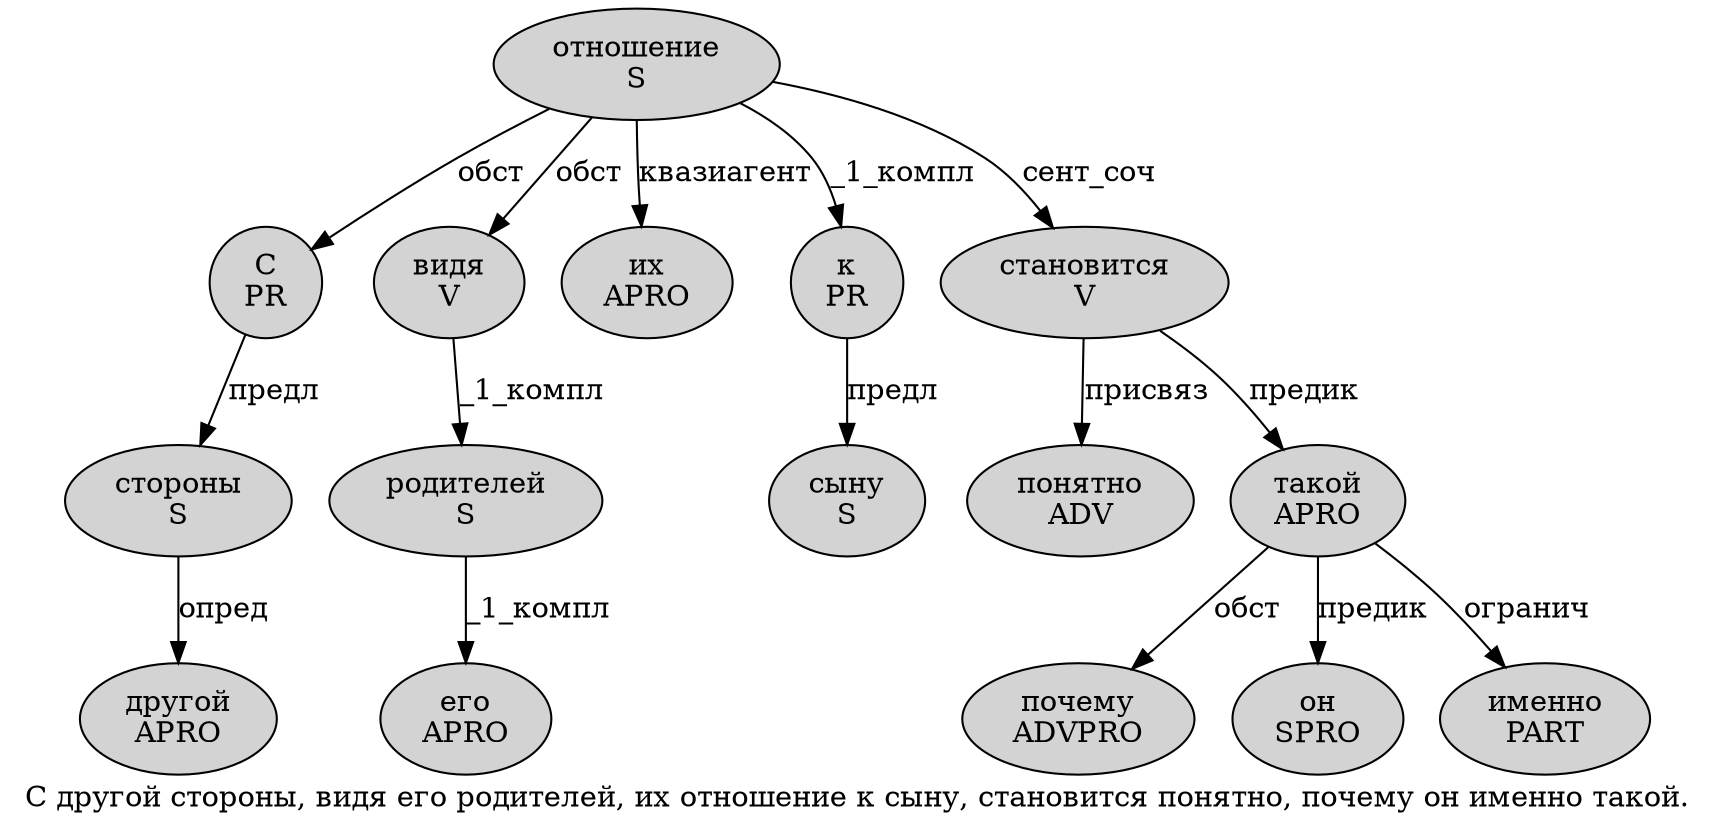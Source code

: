 digraph SENTENCE_3949 {
	graph [label="С другой стороны, видя его родителей, их отношение к сыну, становится понятно, почему он именно такой."]
	node [style=filled]
		0 [label="С
PR" color="" fillcolor=lightgray penwidth=1 shape=ellipse]
		1 [label="другой
APRO" color="" fillcolor=lightgray penwidth=1 shape=ellipse]
		2 [label="стороны
S" color="" fillcolor=lightgray penwidth=1 shape=ellipse]
		4 [label="видя
V" color="" fillcolor=lightgray penwidth=1 shape=ellipse]
		5 [label="его
APRO" color="" fillcolor=lightgray penwidth=1 shape=ellipse]
		6 [label="родителей
S" color="" fillcolor=lightgray penwidth=1 shape=ellipse]
		8 [label="их
APRO" color="" fillcolor=lightgray penwidth=1 shape=ellipse]
		9 [label="отношение
S" color="" fillcolor=lightgray penwidth=1 shape=ellipse]
		10 [label="к
PR" color="" fillcolor=lightgray penwidth=1 shape=ellipse]
		11 [label="сыну
S" color="" fillcolor=lightgray penwidth=1 shape=ellipse]
		13 [label="становится
V" color="" fillcolor=lightgray penwidth=1 shape=ellipse]
		14 [label="понятно
ADV" color="" fillcolor=lightgray penwidth=1 shape=ellipse]
		16 [label="почему
ADVPRO" color="" fillcolor=lightgray penwidth=1 shape=ellipse]
		17 [label="он
SPRO" color="" fillcolor=lightgray penwidth=1 shape=ellipse]
		18 [label="именно
PART" color="" fillcolor=lightgray penwidth=1 shape=ellipse]
		19 [label="такой
APRO" color="" fillcolor=lightgray penwidth=1 shape=ellipse]
			9 -> 0 [label="обст"]
			9 -> 4 [label="обст"]
			9 -> 8 [label="квазиагент"]
			9 -> 10 [label="_1_компл"]
			9 -> 13 [label="сент_соч"]
			4 -> 6 [label="_1_компл"]
			0 -> 2 [label="предл"]
			13 -> 14 [label="присвяз"]
			13 -> 19 [label="предик"]
			19 -> 16 [label="обст"]
			19 -> 17 [label="предик"]
			19 -> 18 [label="огранич"]
			6 -> 5 [label="_1_компл"]
			2 -> 1 [label="опред"]
			10 -> 11 [label="предл"]
}